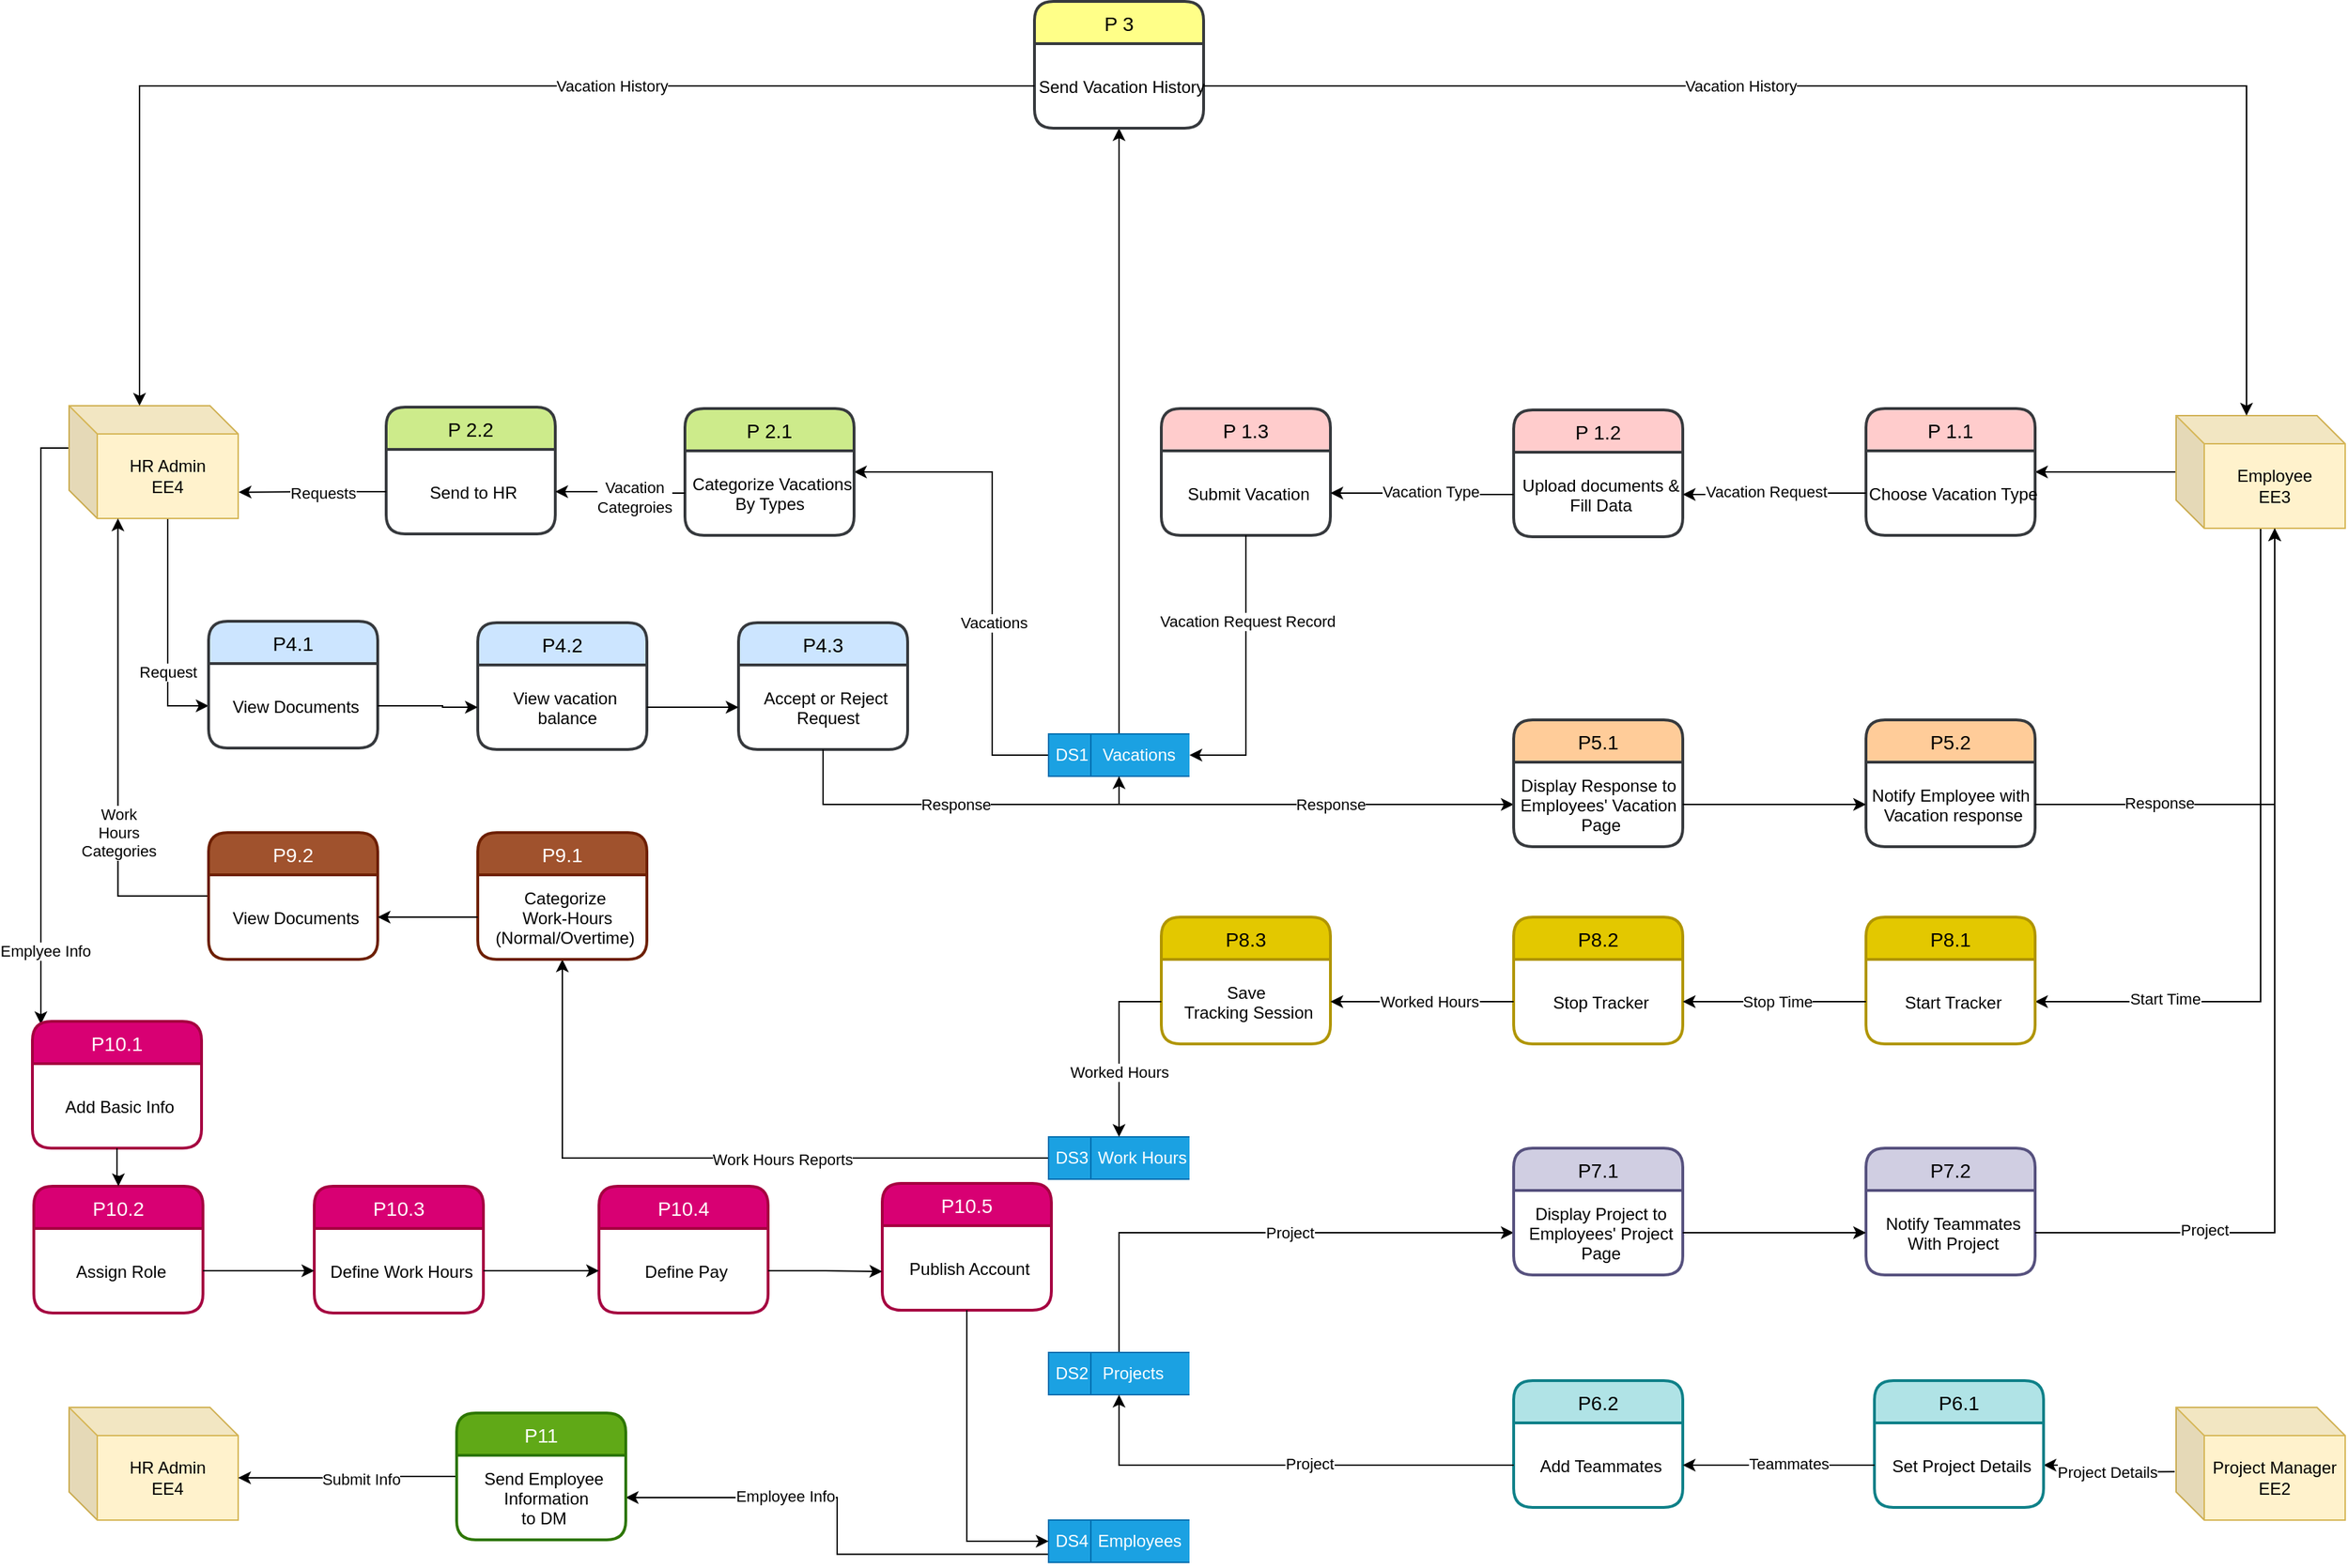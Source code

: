 <mxfile version="15.9.1" type="github">
  <diagram id="kh1FzGxxa8HBIFuY6lTL" name="Page-1">
    <mxGraphModel dx="3020" dy="2235" grid="1" gridSize="10" guides="1" tooltips="1" connect="1" arrows="1" fold="1" page="1" pageScale="1" pageWidth="850" pageHeight="1100" math="0" shadow="0">
      <root>
        <mxCell id="0" />
        <mxCell id="1" parent="0" />
        <mxCell id="W3kfkjVsVUUDzjyGJnqS-10" style="edgeStyle=orthogonalEdgeStyle;rounded=0;orthogonalLoop=1;jettySize=auto;html=1;entryX=1;entryY=0.25;entryDx=0;entryDy=0;" edge="1" parent="1" source="W3kfkjVsVUUDzjyGJnqS-1" target="W3kfkjVsVUUDzjyGJnqS-3">
          <mxGeometry relative="1" as="geometry" />
        </mxCell>
        <mxCell id="W3kfkjVsVUUDzjyGJnqS-95" style="edgeStyle=orthogonalEdgeStyle;rounded=0;orthogonalLoop=1;jettySize=auto;html=1;entryX=1;entryY=0.5;entryDx=0;entryDy=0;" edge="1" parent="1" source="W3kfkjVsVUUDzjyGJnqS-1" target="W3kfkjVsVUUDzjyGJnqS-89">
          <mxGeometry relative="1" as="geometry">
            <Array as="points">
              <mxPoint x="780" y="430" />
            </Array>
          </mxGeometry>
        </mxCell>
        <mxCell id="W3kfkjVsVUUDzjyGJnqS-96" value="Start Time" style="edgeLabel;html=1;align=center;verticalAlign=middle;resizable=0;points=[];" vertex="1" connectable="0" parent="W3kfkjVsVUUDzjyGJnqS-95">
          <mxGeometry x="0.632" y="-2" relative="1" as="geometry">
            <mxPoint as="offset" />
          </mxGeometry>
        </mxCell>
        <mxCell id="W3kfkjVsVUUDzjyGJnqS-1" value="Employee&lt;br&gt;EE3" style="shape=cube;whiteSpace=wrap;html=1;boundedLbl=1;backgroundOutline=1;darkOpacity=0.05;darkOpacity2=0.1;fillColor=#fff2cc;strokeColor=#d6b656;" vertex="1" parent="1">
          <mxGeometry x="720" y="14" width="120" height="80" as="geometry" />
        </mxCell>
        <mxCell id="W3kfkjVsVUUDzjyGJnqS-2" value="P 1.1" style="swimlane;childLayout=stackLayout;horizontal=1;startSize=30;horizontalStack=0;rounded=1;fontSize=14;fontStyle=0;strokeWidth=2;resizeParent=0;resizeLast=1;shadow=0;dashed=0;align=center;verticalAlign=middle;fillColor=#ffcccc;strokeColor=#36393d;" vertex="1" parent="1">
          <mxGeometry x="500" y="9" width="120" height="90" as="geometry" />
        </mxCell>
        <mxCell id="W3kfkjVsVUUDzjyGJnqS-3" value="Choose Vacation Type" style="align=center;strokeColor=none;fillColor=none;spacingLeft=4;fontSize=12;verticalAlign=middle;resizable=0;rotatable=0;part=1;" vertex="1" parent="W3kfkjVsVUUDzjyGJnqS-2">
          <mxGeometry y="30" width="120" height="60" as="geometry" />
        </mxCell>
        <mxCell id="W3kfkjVsVUUDzjyGJnqS-6" value="P 1.2" style="swimlane;childLayout=stackLayout;horizontal=1;startSize=30;horizontalStack=0;rounded=1;fontSize=14;fontStyle=0;strokeWidth=2;resizeParent=0;resizeLast=1;shadow=0;dashed=0;align=center;verticalAlign=middle;fillColor=#ffcccc;strokeColor=#36393d;" vertex="1" parent="1">
          <mxGeometry x="250" y="10" width="120" height="90" as="geometry" />
        </mxCell>
        <mxCell id="W3kfkjVsVUUDzjyGJnqS-7" value="Upload documents &amp;&#xa;Fill Data" style="align=center;strokeColor=none;fillColor=none;spacingLeft=4;fontSize=12;verticalAlign=middle;resizable=0;rotatable=0;part=1;" vertex="1" parent="W3kfkjVsVUUDzjyGJnqS-6">
          <mxGeometry y="30" width="120" height="60" as="geometry" />
        </mxCell>
        <mxCell id="W3kfkjVsVUUDzjyGJnqS-8" value="P 1.3" style="swimlane;childLayout=stackLayout;horizontal=1;startSize=30;horizontalStack=0;rounded=1;fontSize=14;fontStyle=0;strokeWidth=2;resizeParent=0;resizeLast=1;shadow=0;dashed=0;align=center;verticalAlign=middle;fillColor=#ffcccc;strokeColor=#36393d;" vertex="1" parent="1">
          <mxGeometry y="9" width="120" height="90" as="geometry" />
        </mxCell>
        <mxCell id="W3kfkjVsVUUDzjyGJnqS-9" value="Submit Vacation" style="align=center;strokeColor=none;fillColor=none;spacingLeft=4;fontSize=12;verticalAlign=middle;resizable=0;rotatable=0;part=1;" vertex="1" parent="W3kfkjVsVUUDzjyGJnqS-8">
          <mxGeometry y="30" width="120" height="60" as="geometry" />
        </mxCell>
        <mxCell id="W3kfkjVsVUUDzjyGJnqS-11" style="edgeStyle=orthogonalEdgeStyle;rounded=0;orthogonalLoop=1;jettySize=auto;html=1;entryX=1;entryY=0.5;entryDx=0;entryDy=0;" edge="1" parent="1" source="W3kfkjVsVUUDzjyGJnqS-3" target="W3kfkjVsVUUDzjyGJnqS-7">
          <mxGeometry relative="1" as="geometry" />
        </mxCell>
        <mxCell id="W3kfkjVsVUUDzjyGJnqS-13" value="Vacation Request" style="edgeLabel;html=1;align=center;verticalAlign=middle;resizable=0;points=[];" vertex="1" connectable="0" parent="W3kfkjVsVUUDzjyGJnqS-11">
          <mxGeometry x="0.108" y="-2" relative="1" as="geometry">
            <mxPoint as="offset" />
          </mxGeometry>
        </mxCell>
        <mxCell id="W3kfkjVsVUUDzjyGJnqS-12" style="edgeStyle=orthogonalEdgeStyle;rounded=0;orthogonalLoop=1;jettySize=auto;html=1;entryX=1;entryY=0.5;entryDx=0;entryDy=0;" edge="1" parent="1" source="W3kfkjVsVUUDzjyGJnqS-7" target="W3kfkjVsVUUDzjyGJnqS-9">
          <mxGeometry relative="1" as="geometry" />
        </mxCell>
        <mxCell id="W3kfkjVsVUUDzjyGJnqS-15" value="Vacation Type" style="edgeLabel;html=1;align=center;verticalAlign=middle;resizable=0;points=[];" vertex="1" connectable="0" parent="W3kfkjVsVUUDzjyGJnqS-12">
          <mxGeometry x="-0.096" y="-2" relative="1" as="geometry">
            <mxPoint as="offset" />
          </mxGeometry>
        </mxCell>
        <mxCell id="W3kfkjVsVUUDzjyGJnqS-24" style="edgeStyle=orthogonalEdgeStyle;rounded=0;orthogonalLoop=1;jettySize=auto;html=1;exitX=0;exitY=0.5;exitDx=0;exitDy=0;entryX=1;entryY=0.25;entryDx=0;entryDy=0;" edge="1" parent="1" source="W3kfkjVsVUUDzjyGJnqS-16" target="W3kfkjVsVUUDzjyGJnqS-20">
          <mxGeometry relative="1" as="geometry">
            <Array as="points">
              <mxPoint x="-120" y="255" />
              <mxPoint x="-120" y="54" />
            </Array>
          </mxGeometry>
        </mxCell>
        <mxCell id="W3kfkjVsVUUDzjyGJnqS-27" value="Vacations" style="edgeLabel;html=1;align=center;verticalAlign=middle;resizable=0;points=[];" vertex="1" connectable="0" parent="W3kfkjVsVUUDzjyGJnqS-24">
          <mxGeometry x="-0.083" y="-1" relative="1" as="geometry">
            <mxPoint y="21" as="offset" />
          </mxGeometry>
        </mxCell>
        <mxCell id="W3kfkjVsVUUDzjyGJnqS-41" style="edgeStyle=orthogonalEdgeStyle;rounded=0;orthogonalLoop=1;jettySize=auto;html=1;entryX=0.5;entryY=1;entryDx=0;entryDy=0;" edge="1" parent="1" source="W3kfkjVsVUUDzjyGJnqS-16" target="W3kfkjVsVUUDzjyGJnqS-43">
          <mxGeometry relative="1" as="geometry">
            <mxPoint x="-30" y="-192.5" as="targetPoint" />
          </mxGeometry>
        </mxCell>
        <mxCell id="W3kfkjVsVUUDzjyGJnqS-59" style="edgeStyle=orthogonalEdgeStyle;rounded=0;orthogonalLoop=1;jettySize=auto;html=1;exitX=0.5;exitY=1;exitDx=0;exitDy=0;entryX=0;entryY=0.5;entryDx=0;entryDy=0;" edge="1" parent="1" source="W3kfkjVsVUUDzjyGJnqS-16" target="W3kfkjVsVUUDzjyGJnqS-56">
          <mxGeometry relative="1" as="geometry" />
        </mxCell>
        <mxCell id="W3kfkjVsVUUDzjyGJnqS-63" value="Response" style="edgeLabel;html=1;align=center;verticalAlign=middle;resizable=0;points=[];" vertex="1" connectable="0" parent="W3kfkjVsVUUDzjyGJnqS-59">
          <mxGeometry x="0.24" y="-5" relative="1" as="geometry">
            <mxPoint x="-16" y="-5" as="offset" />
          </mxGeometry>
        </mxCell>
        <mxCell id="W3kfkjVsVUUDzjyGJnqS-16" value="DS1&amp;nbsp; &amp;nbsp;Vacations" style="html=1;dashed=0;whitespace=wrap;shape=mxgraph.dfd.dataStoreID;align=left;spacingLeft=3;points=[[0,0],[0.5,0],[1,0],[0,0.5],[1,0.5],[0,1],[0.5,1],[1,1]];fillColor=#1ba1e2;fontColor=#ffffff;strokeColor=#006EAF;" vertex="1" parent="1">
          <mxGeometry x="-80" y="240" width="100" height="30" as="geometry" />
        </mxCell>
        <mxCell id="W3kfkjVsVUUDzjyGJnqS-17" style="edgeStyle=orthogonalEdgeStyle;rounded=0;orthogonalLoop=1;jettySize=auto;html=1;entryX=1;entryY=0.5;entryDx=0;entryDy=0;" edge="1" parent="1" source="W3kfkjVsVUUDzjyGJnqS-9" target="W3kfkjVsVUUDzjyGJnqS-16">
          <mxGeometry relative="1" as="geometry">
            <mxPoint x="-180" y="69" as="targetPoint" />
            <Array as="points" />
          </mxGeometry>
        </mxCell>
        <mxCell id="W3kfkjVsVUUDzjyGJnqS-18" value="Vacation Request Record" style="edgeLabel;html=1;align=center;verticalAlign=middle;resizable=0;points=[];" vertex="1" connectable="0" parent="W3kfkjVsVUUDzjyGJnqS-17">
          <mxGeometry x="-0.12" y="1" relative="1" as="geometry">
            <mxPoint y="-25" as="offset" />
          </mxGeometry>
        </mxCell>
        <mxCell id="W3kfkjVsVUUDzjyGJnqS-19" value="P 2.1" style="swimlane;childLayout=stackLayout;horizontal=1;startSize=30;horizontalStack=0;rounded=1;fontSize=14;fontStyle=0;strokeWidth=2;resizeParent=0;resizeLast=1;shadow=0;dashed=0;align=center;verticalAlign=middle;fillColor=#cdeb8b;strokeColor=#36393d;" vertex="1" parent="1">
          <mxGeometry x="-338" y="9" width="120" height="90" as="geometry" />
        </mxCell>
        <mxCell id="W3kfkjVsVUUDzjyGJnqS-20" value="Categorize Vacations &#xa;By Types " style="align=center;strokeColor=none;fillColor=none;spacingLeft=4;fontSize=12;verticalAlign=middle;resizable=0;rotatable=0;part=1;" vertex="1" parent="W3kfkjVsVUUDzjyGJnqS-19">
          <mxGeometry y="30" width="120" height="60" as="geometry" />
        </mxCell>
        <mxCell id="W3kfkjVsVUUDzjyGJnqS-21" value="P 2.2" style="swimlane;childLayout=stackLayout;horizontal=1;startSize=30;horizontalStack=0;rounded=1;fontSize=14;fontStyle=0;strokeWidth=2;resizeParent=0;resizeLast=1;shadow=0;dashed=0;align=center;verticalAlign=middle;fillColor=#cdeb8b;strokeColor=#36393d;" vertex="1" parent="1">
          <mxGeometry x="-550" y="8" width="120" height="90" as="geometry" />
        </mxCell>
        <mxCell id="W3kfkjVsVUUDzjyGJnqS-22" value="Send to HR" style="align=center;strokeColor=none;fillColor=none;spacingLeft=4;fontSize=12;verticalAlign=middle;resizable=0;rotatable=0;part=1;" vertex="1" parent="W3kfkjVsVUUDzjyGJnqS-21">
          <mxGeometry y="30" width="120" height="60" as="geometry" />
        </mxCell>
        <mxCell id="W3kfkjVsVUUDzjyGJnqS-35" style="edgeStyle=orthogonalEdgeStyle;rounded=0;orthogonalLoop=1;jettySize=auto;html=1;entryX=0;entryY=0.5;entryDx=0;entryDy=0;exitX=0;exitY=0;exitDx=70;exitDy=80;exitPerimeter=0;" edge="1" parent="1" source="W3kfkjVsVUUDzjyGJnqS-23" target="W3kfkjVsVUUDzjyGJnqS-32">
          <mxGeometry relative="1" as="geometry" />
        </mxCell>
        <mxCell id="W3kfkjVsVUUDzjyGJnqS-39" value="Request" style="edgeLabel;html=1;align=center;verticalAlign=middle;resizable=0;points=[];" vertex="1" connectable="0" parent="W3kfkjVsVUUDzjyGJnqS-35">
          <mxGeometry x="0.342" relative="1" as="geometry">
            <mxPoint as="offset" />
          </mxGeometry>
        </mxCell>
        <mxCell id="W3kfkjVsVUUDzjyGJnqS-128" style="edgeStyle=orthogonalEdgeStyle;rounded=0;orthogonalLoop=1;jettySize=auto;html=1;exitX=0;exitY=0;exitDx=0;exitDy=30;exitPerimeter=0;entryX=0.05;entryY=0.022;entryDx=0;entryDy=0;entryPerimeter=0;" edge="1" parent="1" source="W3kfkjVsVUUDzjyGJnqS-23" target="W3kfkjVsVUUDzjyGJnqS-116">
          <mxGeometry relative="1" as="geometry">
            <Array as="points">
              <mxPoint x="-795" y="37" />
            </Array>
          </mxGeometry>
        </mxCell>
        <mxCell id="W3kfkjVsVUUDzjyGJnqS-135" value="Emplyee Info" style="edgeLabel;html=1;align=center;verticalAlign=middle;resizable=0;points=[];" vertex="1" connectable="0" parent="W3kfkjVsVUUDzjyGJnqS-128">
          <mxGeometry x="0.757" y="3" relative="1" as="geometry">
            <mxPoint as="offset" />
          </mxGeometry>
        </mxCell>
        <mxCell id="W3kfkjVsVUUDzjyGJnqS-23" value="HR Admin&lt;br&gt;EE4" style="shape=cube;whiteSpace=wrap;html=1;boundedLbl=1;backgroundOutline=1;darkOpacity=0.05;darkOpacity2=0.1;fillColor=#fff2cc;strokeColor=#d6b656;" vertex="1" parent="1">
          <mxGeometry x="-775" y="7" width="120" height="80" as="geometry" />
        </mxCell>
        <mxCell id="W3kfkjVsVUUDzjyGJnqS-26" style="edgeStyle=orthogonalEdgeStyle;rounded=0;orthogonalLoop=1;jettySize=auto;html=1;exitX=0;exitY=0.5;exitDx=0;exitDy=0;entryX=1.003;entryY=0.767;entryDx=0;entryDy=0;entryPerimeter=0;" edge="1" parent="1" source="W3kfkjVsVUUDzjyGJnqS-22" target="W3kfkjVsVUUDzjyGJnqS-23">
          <mxGeometry relative="1" as="geometry" />
        </mxCell>
        <mxCell id="W3kfkjVsVUUDzjyGJnqS-30" value="Requests" style="edgeLabel;html=1;align=center;verticalAlign=middle;resizable=0;points=[];" vertex="1" connectable="0" parent="W3kfkjVsVUUDzjyGJnqS-26">
          <mxGeometry x="-0.143" y="1" relative="1" as="geometry">
            <mxPoint as="offset" />
          </mxGeometry>
        </mxCell>
        <mxCell id="W3kfkjVsVUUDzjyGJnqS-28" style="edgeStyle=orthogonalEdgeStyle;rounded=0;orthogonalLoop=1;jettySize=auto;html=1;entryX=1;entryY=0.5;entryDx=0;entryDy=0;" edge="1" parent="1" source="W3kfkjVsVUUDzjyGJnqS-20" target="W3kfkjVsVUUDzjyGJnqS-22">
          <mxGeometry relative="1" as="geometry" />
        </mxCell>
        <mxCell id="W3kfkjVsVUUDzjyGJnqS-29" value="Vacation &lt;br&gt;Categroies" style="edgeLabel;html=1;align=center;verticalAlign=middle;resizable=0;points=[];" vertex="1" connectable="0" parent="W3kfkjVsVUUDzjyGJnqS-28">
          <mxGeometry x="-0.221" y="3" relative="1" as="geometry">
            <mxPoint as="offset" />
          </mxGeometry>
        </mxCell>
        <mxCell id="W3kfkjVsVUUDzjyGJnqS-31" value="P4.1" style="swimlane;childLayout=stackLayout;horizontal=1;startSize=30;horizontalStack=0;rounded=1;fontSize=14;fontStyle=0;strokeWidth=2;resizeParent=0;resizeLast=1;shadow=0;dashed=0;align=center;verticalAlign=middle;fillColor=#cce5ff;strokeColor=#36393d;" vertex="1" parent="1">
          <mxGeometry x="-676" y="160" width="120" height="90" as="geometry" />
        </mxCell>
        <mxCell id="W3kfkjVsVUUDzjyGJnqS-32" value="View Documents" style="align=center;strokeColor=none;fillColor=none;spacingLeft=4;fontSize=12;verticalAlign=middle;resizable=0;rotatable=0;part=1;" vertex="1" parent="W3kfkjVsVUUDzjyGJnqS-31">
          <mxGeometry y="30" width="120" height="60" as="geometry" />
        </mxCell>
        <mxCell id="W3kfkjVsVUUDzjyGJnqS-33" value="P4.2" style="swimlane;childLayout=stackLayout;horizontal=1;startSize=30;horizontalStack=0;rounded=1;fontSize=14;fontStyle=0;strokeWidth=2;resizeParent=0;resizeLast=1;shadow=0;dashed=0;align=center;verticalAlign=middle;fillColor=#cce5ff;strokeColor=#36393d;" vertex="1" parent="1">
          <mxGeometry x="-485" y="161" width="120" height="90" as="geometry" />
        </mxCell>
        <mxCell id="W3kfkjVsVUUDzjyGJnqS-34" value="View vacation&#xa; balance" style="align=center;strokeColor=none;fillColor=none;spacingLeft=4;fontSize=12;verticalAlign=middle;resizable=0;rotatable=0;part=1;" vertex="1" parent="W3kfkjVsVUUDzjyGJnqS-33">
          <mxGeometry y="30" width="120" height="60" as="geometry" />
        </mxCell>
        <mxCell id="W3kfkjVsVUUDzjyGJnqS-36" style="edgeStyle=orthogonalEdgeStyle;rounded=0;orthogonalLoop=1;jettySize=auto;html=1;entryX=0;entryY=0.5;entryDx=0;entryDy=0;" edge="1" parent="1" source="W3kfkjVsVUUDzjyGJnqS-32" target="W3kfkjVsVUUDzjyGJnqS-34">
          <mxGeometry relative="1" as="geometry">
            <Array as="points">
              <mxPoint x="-510" y="220" />
            </Array>
          </mxGeometry>
        </mxCell>
        <mxCell id="W3kfkjVsVUUDzjyGJnqS-42" value="P 3" style="swimlane;childLayout=stackLayout;horizontal=1;startSize=30;horizontalStack=0;rounded=1;fontSize=14;fontStyle=0;strokeWidth=2;resizeParent=0;resizeLast=1;shadow=0;dashed=0;align=center;verticalAlign=middle;fillColor=#ffff88;strokeColor=#36393d;" vertex="1" parent="1">
          <mxGeometry x="-90" y="-280" width="120" height="90" as="geometry" />
        </mxCell>
        <mxCell id="W3kfkjVsVUUDzjyGJnqS-43" value="Send Vacation History" style="align=center;strokeColor=none;fillColor=none;spacingLeft=4;fontSize=12;verticalAlign=middle;resizable=0;rotatable=0;part=1;" vertex="1" parent="W3kfkjVsVUUDzjyGJnqS-42">
          <mxGeometry y="30" width="120" height="60" as="geometry" />
        </mxCell>
        <mxCell id="W3kfkjVsVUUDzjyGJnqS-44" style="edgeStyle=orthogonalEdgeStyle;rounded=0;orthogonalLoop=1;jettySize=auto;html=1;entryX=0;entryY=0;entryDx=50;entryDy=0;entryPerimeter=0;" edge="1" parent="1" source="W3kfkjVsVUUDzjyGJnqS-43" target="W3kfkjVsVUUDzjyGJnqS-1">
          <mxGeometry relative="1" as="geometry">
            <mxPoint x="430" y="-190" as="targetPoint" />
          </mxGeometry>
        </mxCell>
        <mxCell id="W3kfkjVsVUUDzjyGJnqS-46" value="Vacation History" style="edgeLabel;html=1;align=center;verticalAlign=middle;resizable=0;points=[];" vertex="1" connectable="0" parent="W3kfkjVsVUUDzjyGJnqS-44">
          <mxGeometry x="-0.81" y="-1" relative="1" as="geometry">
            <mxPoint x="288" y="-1" as="offset" />
          </mxGeometry>
        </mxCell>
        <mxCell id="W3kfkjVsVUUDzjyGJnqS-45" style="edgeStyle=orthogonalEdgeStyle;rounded=0;orthogonalLoop=1;jettySize=auto;html=1;entryX=0;entryY=0;entryDx=50;entryDy=0;entryPerimeter=0;" edge="1" parent="1" source="W3kfkjVsVUUDzjyGJnqS-43" target="W3kfkjVsVUUDzjyGJnqS-23">
          <mxGeometry relative="1" as="geometry">
            <mxPoint x="-700" y="-200" as="targetPoint" />
          </mxGeometry>
        </mxCell>
        <mxCell id="W3kfkjVsVUUDzjyGJnqS-47" value="Vacation History" style="edgeLabel;html=1;align=center;verticalAlign=middle;resizable=0;points=[];" vertex="1" connectable="0" parent="1">
          <mxGeometry x="-390" y="-220" as="geometry" />
        </mxCell>
        <mxCell id="W3kfkjVsVUUDzjyGJnqS-48" value="P4.3" style="swimlane;childLayout=stackLayout;horizontal=1;startSize=30;horizontalStack=0;rounded=1;fontSize=14;fontStyle=0;strokeWidth=2;resizeParent=0;resizeLast=1;shadow=0;dashed=0;align=center;verticalAlign=middle;fillColor=#cce5ff;strokeColor=#36393d;" vertex="1" parent="1">
          <mxGeometry x="-300" y="161" width="120" height="90" as="geometry" />
        </mxCell>
        <mxCell id="W3kfkjVsVUUDzjyGJnqS-49" value="Accept or Reject&#xa; Request" style="align=center;strokeColor=none;fillColor=none;spacingLeft=4;fontSize=12;verticalAlign=middle;resizable=0;rotatable=0;part=1;" vertex="1" parent="W3kfkjVsVUUDzjyGJnqS-48">
          <mxGeometry y="30" width="120" height="60" as="geometry" />
        </mxCell>
        <mxCell id="W3kfkjVsVUUDzjyGJnqS-50" style="edgeStyle=orthogonalEdgeStyle;rounded=0;orthogonalLoop=1;jettySize=auto;html=1;entryX=0;entryY=0.5;entryDx=0;entryDy=0;" edge="1" parent="1" source="W3kfkjVsVUUDzjyGJnqS-34" target="W3kfkjVsVUUDzjyGJnqS-49">
          <mxGeometry relative="1" as="geometry" />
        </mxCell>
        <mxCell id="W3kfkjVsVUUDzjyGJnqS-53" style="edgeStyle=orthogonalEdgeStyle;rounded=0;orthogonalLoop=1;jettySize=auto;html=1;entryX=0.5;entryY=1;entryDx=0;entryDy=0;" edge="1" parent="1" source="W3kfkjVsVUUDzjyGJnqS-49" target="W3kfkjVsVUUDzjyGJnqS-16">
          <mxGeometry relative="1" as="geometry">
            <Array as="points">
              <mxPoint x="-240" y="290" />
              <mxPoint x="-30" y="290" />
            </Array>
          </mxGeometry>
        </mxCell>
        <mxCell id="W3kfkjVsVUUDzjyGJnqS-54" value="Response" style="edgeLabel;html=1;align=center;verticalAlign=middle;resizable=0;points=[];" vertex="1" connectable="0" parent="W3kfkjVsVUUDzjyGJnqS-53">
          <mxGeometry x="-0.01" relative="1" as="geometry">
            <mxPoint as="offset" />
          </mxGeometry>
        </mxCell>
        <mxCell id="W3kfkjVsVUUDzjyGJnqS-55" value="P5.1" style="swimlane;childLayout=stackLayout;horizontal=1;startSize=30;horizontalStack=0;rounded=1;fontSize=14;fontStyle=0;strokeWidth=2;resizeParent=0;resizeLast=1;shadow=0;dashed=0;align=center;verticalAlign=middle;fillColor=#ffcc99;strokeColor=#36393d;" vertex="1" parent="1">
          <mxGeometry x="250" y="230" width="120" height="90" as="geometry" />
        </mxCell>
        <mxCell id="W3kfkjVsVUUDzjyGJnqS-56" value="Display Response to &#xa;Employees&#39; Vacation &#xa;Page" style="align=center;strokeColor=none;fillColor=none;spacingLeft=4;fontSize=12;verticalAlign=middle;resizable=0;rotatable=0;part=1;" vertex="1" parent="W3kfkjVsVUUDzjyGJnqS-55">
          <mxGeometry y="30" width="120" height="60" as="geometry" />
        </mxCell>
        <mxCell id="W3kfkjVsVUUDzjyGJnqS-57" value="P5.2" style="swimlane;childLayout=stackLayout;horizontal=1;startSize=30;horizontalStack=0;rounded=1;fontSize=14;fontStyle=0;strokeWidth=2;resizeParent=0;resizeLast=1;shadow=0;dashed=0;align=center;verticalAlign=middle;fillColor=#ffcc99;strokeColor=#36393d;" vertex="1" parent="1">
          <mxGeometry x="500" y="230" width="120" height="90" as="geometry" />
        </mxCell>
        <mxCell id="W3kfkjVsVUUDzjyGJnqS-58" value="Notify Employee with &#xa;Vacation response" style="align=center;strokeColor=none;fillColor=none;spacingLeft=4;fontSize=12;verticalAlign=middle;resizable=0;rotatable=0;part=1;" vertex="1" parent="W3kfkjVsVUUDzjyGJnqS-57">
          <mxGeometry y="30" width="120" height="60" as="geometry" />
        </mxCell>
        <mxCell id="W3kfkjVsVUUDzjyGJnqS-61" style="edgeStyle=orthogonalEdgeStyle;rounded=0;orthogonalLoop=1;jettySize=auto;html=1;entryX=0;entryY=0.5;entryDx=0;entryDy=0;" edge="1" parent="1" source="W3kfkjVsVUUDzjyGJnqS-56" target="W3kfkjVsVUUDzjyGJnqS-58">
          <mxGeometry relative="1" as="geometry" />
        </mxCell>
        <mxCell id="W3kfkjVsVUUDzjyGJnqS-62" style="edgeStyle=orthogonalEdgeStyle;rounded=0;orthogonalLoop=1;jettySize=auto;html=1;entryX=0;entryY=0;entryDx=70;entryDy=80;entryPerimeter=0;" edge="1" parent="1" source="W3kfkjVsVUUDzjyGJnqS-58" target="W3kfkjVsVUUDzjyGJnqS-1">
          <mxGeometry relative="1" as="geometry" />
        </mxCell>
        <mxCell id="W3kfkjVsVUUDzjyGJnqS-64" value="Response" style="edgeLabel;html=1;align=center;verticalAlign=middle;resizable=0;points=[];" vertex="1" connectable="0" parent="W3kfkjVsVUUDzjyGJnqS-62">
          <mxGeometry x="-0.391" y="1" relative="1" as="geometry">
            <mxPoint x="-24" as="offset" />
          </mxGeometry>
        </mxCell>
        <mxCell id="W3kfkjVsVUUDzjyGJnqS-68" style="edgeStyle=orthogonalEdgeStyle;rounded=0;orthogonalLoop=1;jettySize=auto;html=1;exitX=-0.008;exitY=0.571;exitDx=0;exitDy=0;exitPerimeter=0;entryX=1;entryY=0.5;entryDx=0;entryDy=0;" edge="1" parent="1" source="W3kfkjVsVUUDzjyGJnqS-65" target="W3kfkjVsVUUDzjyGJnqS-67">
          <mxGeometry relative="1" as="geometry" />
        </mxCell>
        <mxCell id="W3kfkjVsVUUDzjyGJnqS-76" value="Project Details" style="edgeLabel;html=1;align=center;verticalAlign=middle;resizable=0;points=[];" vertex="1" connectable="0" parent="W3kfkjVsVUUDzjyGJnqS-68">
          <mxGeometry x="-0.195" y="3" relative="1" as="geometry">
            <mxPoint x="-9" y="-3" as="offset" />
          </mxGeometry>
        </mxCell>
        <mxCell id="W3kfkjVsVUUDzjyGJnqS-65" value="Project Manager&lt;br&gt;EE2" style="shape=cube;whiteSpace=wrap;html=1;boundedLbl=1;backgroundOutline=1;darkOpacity=0.05;darkOpacity2=0.1;fillColor=#fff2cc;strokeColor=#d6b656;" vertex="1" parent="1">
          <mxGeometry x="720" y="718" width="120" height="80" as="geometry" />
        </mxCell>
        <mxCell id="W3kfkjVsVUUDzjyGJnqS-66" value="P6.1" style="swimlane;childLayout=stackLayout;horizontal=1;startSize=30;horizontalStack=0;rounded=1;fontSize=14;fontStyle=0;strokeWidth=2;resizeParent=0;resizeLast=1;shadow=0;dashed=0;align=center;verticalAlign=middle;fillColor=#b0e3e6;strokeColor=#0e8088;" vertex="1" parent="1">
          <mxGeometry x="506" y="699" width="120" height="90" as="geometry" />
        </mxCell>
        <mxCell id="W3kfkjVsVUUDzjyGJnqS-67" value="Set Project Details" style="align=center;strokeColor=none;fillColor=none;spacingLeft=4;fontSize=12;verticalAlign=middle;resizable=0;rotatable=0;part=1;" vertex="1" parent="W3kfkjVsVUUDzjyGJnqS-66">
          <mxGeometry y="30" width="120" height="60" as="geometry" />
        </mxCell>
        <mxCell id="W3kfkjVsVUUDzjyGJnqS-70" value="P6.2" style="swimlane;childLayout=stackLayout;horizontal=1;startSize=30;horizontalStack=0;rounded=1;fontSize=14;fontStyle=0;strokeWidth=2;resizeParent=0;resizeLast=1;shadow=0;dashed=0;align=center;verticalAlign=middle;fillColor=#b0e3e6;strokeColor=#0e8088;" vertex="1" parent="1">
          <mxGeometry x="250" y="699" width="120" height="90" as="geometry" />
        </mxCell>
        <mxCell id="W3kfkjVsVUUDzjyGJnqS-71" value="Add Teammates" style="align=center;strokeColor=none;fillColor=none;spacingLeft=4;fontSize=12;verticalAlign=middle;resizable=0;rotatable=0;part=1;" vertex="1" parent="W3kfkjVsVUUDzjyGJnqS-70">
          <mxGeometry y="30" width="120" height="60" as="geometry" />
        </mxCell>
        <mxCell id="W3kfkjVsVUUDzjyGJnqS-72" style="edgeStyle=orthogonalEdgeStyle;rounded=0;orthogonalLoop=1;jettySize=auto;html=1;entryX=1;entryY=0.5;entryDx=0;entryDy=0;" edge="1" parent="1" source="W3kfkjVsVUUDzjyGJnqS-67" target="W3kfkjVsVUUDzjyGJnqS-71">
          <mxGeometry relative="1" as="geometry" />
        </mxCell>
        <mxCell id="W3kfkjVsVUUDzjyGJnqS-83" style="edgeStyle=orthogonalEdgeStyle;rounded=0;orthogonalLoop=1;jettySize=auto;html=1;entryX=0;entryY=0.5;entryDx=0;entryDy=0;" edge="1" parent="1" source="W3kfkjVsVUUDzjyGJnqS-73" target="W3kfkjVsVUUDzjyGJnqS-80">
          <mxGeometry relative="1" as="geometry">
            <Array as="points">
              <mxPoint x="-30" y="594" />
            </Array>
          </mxGeometry>
        </mxCell>
        <mxCell id="W3kfkjVsVUUDzjyGJnqS-86" value="Project" style="edgeLabel;html=1;align=center;verticalAlign=middle;resizable=0;points=[];" vertex="1" connectable="0" parent="W3kfkjVsVUUDzjyGJnqS-83">
          <mxGeometry x="0.125" relative="1" as="geometry">
            <mxPoint as="offset" />
          </mxGeometry>
        </mxCell>
        <mxCell id="W3kfkjVsVUUDzjyGJnqS-73" value="DS2&amp;nbsp; &amp;nbsp;Projects" style="html=1;dashed=0;whitespace=wrap;shape=mxgraph.dfd.dataStoreID;align=left;spacingLeft=3;points=[[0,0],[0.5,0],[1,0],[0,0.5],[1,0.5],[0,1],[0.5,1],[1,1]];fillColor=#1ba1e2;fontColor=#ffffff;strokeColor=#006EAF;" vertex="1" parent="1">
          <mxGeometry x="-80" y="679" width="100" height="30" as="geometry" />
        </mxCell>
        <mxCell id="W3kfkjVsVUUDzjyGJnqS-75" style="edgeStyle=orthogonalEdgeStyle;rounded=0;orthogonalLoop=1;jettySize=auto;html=1;entryX=0.5;entryY=1;entryDx=0;entryDy=0;" edge="1" parent="1" source="W3kfkjVsVUUDzjyGJnqS-71" target="W3kfkjVsVUUDzjyGJnqS-73">
          <mxGeometry relative="1" as="geometry" />
        </mxCell>
        <mxCell id="W3kfkjVsVUUDzjyGJnqS-78" value="Project" style="edgeLabel;html=1;align=center;verticalAlign=middle;resizable=0;points=[];" vertex="1" connectable="0" parent="W3kfkjVsVUUDzjyGJnqS-75">
          <mxGeometry x="-0.118" y="-1" relative="1" as="geometry">
            <mxPoint as="offset" />
          </mxGeometry>
        </mxCell>
        <mxCell id="W3kfkjVsVUUDzjyGJnqS-77" value="Teammates" style="edgeLabel;html=1;align=center;verticalAlign=middle;resizable=0;points=[];" vertex="1" connectable="0" parent="1">
          <mxGeometry x="450.003" y="758.723" as="geometry">
            <mxPoint x="-5" y="-1" as="offset" />
          </mxGeometry>
        </mxCell>
        <mxCell id="W3kfkjVsVUUDzjyGJnqS-79" value="P7.1" style="swimlane;childLayout=stackLayout;horizontal=1;startSize=30;horizontalStack=0;rounded=1;fontSize=14;fontStyle=0;strokeWidth=2;resizeParent=0;resizeLast=1;shadow=0;dashed=0;align=center;verticalAlign=middle;fillColor=#d0cee2;strokeColor=#56517e;" vertex="1" parent="1">
          <mxGeometry x="250" y="534" width="120" height="90" as="geometry" />
        </mxCell>
        <mxCell id="W3kfkjVsVUUDzjyGJnqS-80" value="Display Project to&#xa;Employees&#39; Project&#xa;Page" style="align=center;strokeColor=none;fillColor=none;spacingLeft=4;fontSize=12;verticalAlign=middle;resizable=0;rotatable=0;part=1;" vertex="1" parent="W3kfkjVsVUUDzjyGJnqS-79">
          <mxGeometry y="30" width="120" height="60" as="geometry" />
        </mxCell>
        <mxCell id="W3kfkjVsVUUDzjyGJnqS-81" value="P7.2" style="swimlane;childLayout=stackLayout;horizontal=1;startSize=30;horizontalStack=0;rounded=1;fontSize=14;fontStyle=0;strokeWidth=2;resizeParent=0;resizeLast=1;shadow=0;dashed=0;align=center;verticalAlign=middle;fillColor=#d0cee2;strokeColor=#56517e;" vertex="1" parent="1">
          <mxGeometry x="500" y="534" width="120" height="90" as="geometry" />
        </mxCell>
        <mxCell id="W3kfkjVsVUUDzjyGJnqS-82" value="Notify Teammates&#xa;With Project" style="align=center;strokeColor=none;fillColor=none;spacingLeft=4;fontSize=12;verticalAlign=middle;resizable=0;rotatable=0;part=1;" vertex="1" parent="W3kfkjVsVUUDzjyGJnqS-81">
          <mxGeometry y="30" width="120" height="60" as="geometry" />
        </mxCell>
        <mxCell id="W3kfkjVsVUUDzjyGJnqS-84" style="edgeStyle=orthogonalEdgeStyle;rounded=0;orthogonalLoop=1;jettySize=auto;html=1;entryX=0;entryY=0.5;entryDx=0;entryDy=0;" edge="1" parent="1" source="W3kfkjVsVUUDzjyGJnqS-80" target="W3kfkjVsVUUDzjyGJnqS-82">
          <mxGeometry relative="1" as="geometry" />
        </mxCell>
        <mxCell id="W3kfkjVsVUUDzjyGJnqS-85" style="edgeStyle=orthogonalEdgeStyle;rounded=0;orthogonalLoop=1;jettySize=auto;html=1;entryX=0;entryY=0;entryDx=70;entryDy=80;entryPerimeter=0;" edge="1" parent="1" source="W3kfkjVsVUUDzjyGJnqS-82" target="W3kfkjVsVUUDzjyGJnqS-1">
          <mxGeometry relative="1" as="geometry" />
        </mxCell>
        <mxCell id="W3kfkjVsVUUDzjyGJnqS-87" value="Project" style="edgeLabel;html=1;align=center;verticalAlign=middle;resizable=0;points=[];" vertex="1" connectable="0" parent="W3kfkjVsVUUDzjyGJnqS-85">
          <mxGeometry x="-0.643" y="2" relative="1" as="geometry">
            <mxPoint as="offset" />
          </mxGeometry>
        </mxCell>
        <mxCell id="W3kfkjVsVUUDzjyGJnqS-88" value="P8.1" style="swimlane;childLayout=stackLayout;horizontal=1;startSize=30;horizontalStack=0;rounded=1;fontSize=14;fontStyle=0;strokeWidth=2;resizeParent=0;resizeLast=1;shadow=0;dashed=0;align=center;verticalAlign=middle;fillColor=#e3c800;strokeColor=#B09500;fontColor=#000000;" vertex="1" parent="1">
          <mxGeometry x="500" y="370" width="120" height="90" as="geometry" />
        </mxCell>
        <mxCell id="W3kfkjVsVUUDzjyGJnqS-89" value="Start Tracker" style="align=center;strokeColor=none;fillColor=none;spacingLeft=4;fontSize=12;verticalAlign=middle;resizable=0;rotatable=0;part=1;" vertex="1" parent="W3kfkjVsVUUDzjyGJnqS-88">
          <mxGeometry y="30" width="120" height="60" as="geometry" />
        </mxCell>
        <mxCell id="W3kfkjVsVUUDzjyGJnqS-90" value="P8.2" style="swimlane;childLayout=stackLayout;horizontal=1;startSize=30;horizontalStack=0;rounded=1;fontSize=14;fontStyle=0;strokeWidth=2;resizeParent=0;resizeLast=1;shadow=0;dashed=0;align=center;verticalAlign=middle;fillColor=#e3c800;fontColor=#000000;strokeColor=#B09500;" vertex="1" parent="1">
          <mxGeometry x="250" y="370" width="120" height="90" as="geometry" />
        </mxCell>
        <mxCell id="W3kfkjVsVUUDzjyGJnqS-91" value="Stop Tracker" style="align=center;strokeColor=none;fillColor=none;spacingLeft=4;fontSize=12;verticalAlign=middle;resizable=0;rotatable=0;part=1;" vertex="1" parent="W3kfkjVsVUUDzjyGJnqS-90">
          <mxGeometry y="30" width="120" height="60" as="geometry" />
        </mxCell>
        <mxCell id="W3kfkjVsVUUDzjyGJnqS-92" value="P8.3" style="swimlane;childLayout=stackLayout;horizontal=1;startSize=30;horizontalStack=0;rounded=1;fontSize=14;fontStyle=0;strokeWidth=2;resizeParent=0;resizeLast=1;shadow=0;dashed=0;align=center;verticalAlign=middle;fillColor=#e3c800;fontColor=#000000;strokeColor=#B09500;" vertex="1" parent="1">
          <mxGeometry y="370" width="120" height="90" as="geometry" />
        </mxCell>
        <mxCell id="W3kfkjVsVUUDzjyGJnqS-93" value="Save &#xa;Tracking Session" style="align=center;strokeColor=none;fillColor=none;spacingLeft=4;fontSize=12;verticalAlign=middle;resizable=0;rotatable=0;part=1;" vertex="1" parent="W3kfkjVsVUUDzjyGJnqS-92">
          <mxGeometry y="30" width="120" height="60" as="geometry" />
        </mxCell>
        <mxCell id="W3kfkjVsVUUDzjyGJnqS-109" style="edgeStyle=orthogonalEdgeStyle;rounded=0;orthogonalLoop=1;jettySize=auto;html=1;entryX=0.5;entryY=1;entryDx=0;entryDy=0;" edge="1" parent="1" source="W3kfkjVsVUUDzjyGJnqS-94" target="W3kfkjVsVUUDzjyGJnqS-106">
          <mxGeometry relative="1" as="geometry" />
        </mxCell>
        <mxCell id="W3kfkjVsVUUDzjyGJnqS-112" value="Work Hours Reports" style="edgeLabel;html=1;align=center;verticalAlign=middle;resizable=0;points=[];" vertex="1" connectable="0" parent="W3kfkjVsVUUDzjyGJnqS-109">
          <mxGeometry x="-0.22" y="1" relative="1" as="geometry">
            <mxPoint as="offset" />
          </mxGeometry>
        </mxCell>
        <mxCell id="W3kfkjVsVUUDzjyGJnqS-94" value="DS3&amp;nbsp; Work Hours" style="html=1;dashed=0;whitespace=wrap;shape=mxgraph.dfd.dataStoreID;align=left;spacingLeft=3;points=[[0,0],[0.5,0],[1,0],[0,0.5],[1,0.5],[0,1],[0.5,1],[1,1]];fillColor=#1ba1e2;fontColor=#ffffff;strokeColor=#006EAF;" vertex="1" parent="1">
          <mxGeometry x="-80" y="526" width="100" height="30" as="geometry" />
        </mxCell>
        <mxCell id="W3kfkjVsVUUDzjyGJnqS-99" style="edgeStyle=orthogonalEdgeStyle;rounded=0;orthogonalLoop=1;jettySize=auto;html=1;entryX=1;entryY=0.5;entryDx=0;entryDy=0;" edge="1" parent="1" source="W3kfkjVsVUUDzjyGJnqS-89" target="W3kfkjVsVUUDzjyGJnqS-91">
          <mxGeometry relative="1" as="geometry" />
        </mxCell>
        <mxCell id="W3kfkjVsVUUDzjyGJnqS-100" value="Stop Time" style="edgeLabel;html=1;align=center;verticalAlign=middle;resizable=0;points=[];" vertex="1" connectable="0" parent="W3kfkjVsVUUDzjyGJnqS-99">
          <mxGeometry x="-0.214" y="3" relative="1" as="geometry">
            <mxPoint x="-12" y="-3" as="offset" />
          </mxGeometry>
        </mxCell>
        <mxCell id="W3kfkjVsVUUDzjyGJnqS-101" style="edgeStyle=orthogonalEdgeStyle;rounded=0;orthogonalLoop=1;jettySize=auto;html=1;entryX=1;entryY=0.5;entryDx=0;entryDy=0;" edge="1" parent="1" source="W3kfkjVsVUUDzjyGJnqS-91" target="W3kfkjVsVUUDzjyGJnqS-93">
          <mxGeometry relative="1" as="geometry" />
        </mxCell>
        <mxCell id="W3kfkjVsVUUDzjyGJnqS-102" value="Worked Hours" style="edgeLabel;html=1;align=center;verticalAlign=middle;resizable=0;points=[];" vertex="1" connectable="0" parent="1">
          <mxGeometry x="190.001" y="430.0" as="geometry" />
        </mxCell>
        <mxCell id="W3kfkjVsVUUDzjyGJnqS-103" style="edgeStyle=orthogonalEdgeStyle;rounded=0;orthogonalLoop=1;jettySize=auto;html=1;entryX=0.5;entryY=0;entryDx=0;entryDy=0;" edge="1" parent="1" source="W3kfkjVsVUUDzjyGJnqS-93" target="W3kfkjVsVUUDzjyGJnqS-94">
          <mxGeometry relative="1" as="geometry">
            <Array as="points">
              <mxPoint x="-30" y="430" />
            </Array>
          </mxGeometry>
        </mxCell>
        <mxCell id="W3kfkjVsVUUDzjyGJnqS-104" value="Worked Hours" style="edgeLabel;html=1;align=center;verticalAlign=middle;resizable=0;points=[];" vertex="1" connectable="0" parent="1">
          <mxGeometry x="-29.999" y="480.0" as="geometry" />
        </mxCell>
        <mxCell id="W3kfkjVsVUUDzjyGJnqS-105" value="P9.1" style="swimlane;childLayout=stackLayout;horizontal=1;startSize=30;horizontalStack=0;rounded=1;fontSize=14;fontStyle=0;strokeWidth=2;resizeParent=0;resizeLast=1;shadow=0;dashed=0;align=center;verticalAlign=middle;fillColor=#a0522d;fontColor=#ffffff;strokeColor=#6D1F00;" vertex="1" parent="1">
          <mxGeometry x="-485" y="310" width="120" height="90" as="geometry" />
        </mxCell>
        <mxCell id="W3kfkjVsVUUDzjyGJnqS-106" value="Categorize&#xa; Work-Hours&#xa;(Normal/Overtime)" style="align=center;strokeColor=none;fillColor=none;spacingLeft=4;fontSize=12;verticalAlign=middle;resizable=0;rotatable=0;part=1;" vertex="1" parent="W3kfkjVsVUUDzjyGJnqS-105">
          <mxGeometry y="30" width="120" height="60" as="geometry" />
        </mxCell>
        <mxCell id="W3kfkjVsVUUDzjyGJnqS-111" style="edgeStyle=orthogonalEdgeStyle;rounded=0;orthogonalLoop=1;jettySize=auto;html=1;entryX=0.289;entryY=1;entryDx=0;entryDy=0;entryPerimeter=0;" edge="1" parent="1" source="W3kfkjVsVUUDzjyGJnqS-107" target="W3kfkjVsVUUDzjyGJnqS-23">
          <mxGeometry relative="1" as="geometry">
            <Array as="points">
              <mxPoint x="-740" y="355" />
            </Array>
          </mxGeometry>
        </mxCell>
        <mxCell id="W3kfkjVsVUUDzjyGJnqS-107" value="P9.2" style="swimlane;childLayout=stackLayout;horizontal=1;startSize=30;horizontalStack=0;rounded=1;fontSize=14;fontStyle=0;strokeWidth=2;resizeParent=0;resizeLast=1;shadow=0;dashed=0;align=center;verticalAlign=middle;fillColor=#a0522d;fontColor=#ffffff;strokeColor=#6D1F00;" vertex="1" parent="1">
          <mxGeometry x="-676" y="310" width="120" height="90" as="geometry" />
        </mxCell>
        <mxCell id="W3kfkjVsVUUDzjyGJnqS-108" value="View Documents" style="align=center;strokeColor=none;fillColor=none;spacingLeft=4;fontSize=12;verticalAlign=middle;resizable=0;rotatable=0;part=1;" vertex="1" parent="W3kfkjVsVUUDzjyGJnqS-107">
          <mxGeometry y="30" width="120" height="60" as="geometry" />
        </mxCell>
        <mxCell id="W3kfkjVsVUUDzjyGJnqS-110" style="edgeStyle=orthogonalEdgeStyle;rounded=0;orthogonalLoop=1;jettySize=auto;html=1;entryX=1;entryY=0.5;entryDx=0;entryDy=0;" edge="1" parent="1" source="W3kfkjVsVUUDzjyGJnqS-106" target="W3kfkjVsVUUDzjyGJnqS-108">
          <mxGeometry relative="1" as="geometry" />
        </mxCell>
        <mxCell id="W3kfkjVsVUUDzjyGJnqS-113" value="Work&lt;br&gt;Hours&lt;br&gt;Categories" style="edgeLabel;html=1;align=center;verticalAlign=middle;resizable=0;points=[];" vertex="1" connectable="0" parent="W3kfkjVsVUUDzjyGJnqS-110">
          <mxGeometry x="-0.23" relative="1" as="geometry">
            <mxPoint x="-228" y="-60" as="offset" />
          </mxGeometry>
        </mxCell>
        <mxCell id="W3kfkjVsVUUDzjyGJnqS-115" value="HR Admin&lt;br&gt;EE4" style="shape=cube;whiteSpace=wrap;html=1;boundedLbl=1;backgroundOutline=1;darkOpacity=0.05;darkOpacity2=0.1;fillColor=#fff2cc;strokeColor=#d6b656;" vertex="1" parent="1">
          <mxGeometry x="-775" y="718" width="120" height="80" as="geometry" />
        </mxCell>
        <mxCell id="W3kfkjVsVUUDzjyGJnqS-116" value="P10.1" style="swimlane;childLayout=stackLayout;horizontal=1;startSize=30;horizontalStack=0;rounded=1;fontSize=14;fontStyle=0;strokeWidth=2;resizeParent=0;resizeLast=1;shadow=0;dashed=0;align=center;verticalAlign=middle;fillColor=#d80073;fontColor=#ffffff;strokeColor=#A50040;" vertex="1" parent="1">
          <mxGeometry x="-801" y="444" width="120" height="90" as="geometry" />
        </mxCell>
        <mxCell id="W3kfkjVsVUUDzjyGJnqS-117" value="Add Basic Info" style="align=center;strokeColor=none;fillColor=none;spacingLeft=4;fontSize=12;verticalAlign=middle;resizable=0;rotatable=0;part=1;" vertex="1" parent="W3kfkjVsVUUDzjyGJnqS-116">
          <mxGeometry y="30" width="120" height="60" as="geometry" />
        </mxCell>
        <mxCell id="W3kfkjVsVUUDzjyGJnqS-118" value="P10.2" style="swimlane;childLayout=stackLayout;horizontal=1;startSize=30;horizontalStack=0;rounded=1;fontSize=14;fontStyle=0;strokeWidth=2;resizeParent=0;resizeLast=1;shadow=0;dashed=0;align=center;verticalAlign=middle;fillColor=#d80073;fontColor=#ffffff;strokeColor=#A50040;" vertex="1" parent="1">
          <mxGeometry x="-800" y="561" width="120" height="90" as="geometry" />
        </mxCell>
        <mxCell id="W3kfkjVsVUUDzjyGJnqS-119" value="Assign Role" style="align=center;strokeColor=none;fillColor=none;spacingLeft=4;fontSize=12;verticalAlign=middle;resizable=0;rotatable=0;part=1;" vertex="1" parent="W3kfkjVsVUUDzjyGJnqS-118">
          <mxGeometry y="30" width="120" height="60" as="geometry" />
        </mxCell>
        <mxCell id="W3kfkjVsVUUDzjyGJnqS-120" value="P10.3" style="swimlane;childLayout=stackLayout;horizontal=1;startSize=30;horizontalStack=0;rounded=1;fontSize=14;fontStyle=0;strokeWidth=2;resizeParent=0;resizeLast=1;shadow=0;dashed=0;align=center;verticalAlign=middle;fillColor=#d80073;fontColor=#ffffff;strokeColor=#A50040;" vertex="1" parent="1">
          <mxGeometry x="-601" y="561" width="120" height="90" as="geometry" />
        </mxCell>
        <mxCell id="W3kfkjVsVUUDzjyGJnqS-121" value="Define Work Hours" style="align=center;strokeColor=none;fillColor=none;spacingLeft=4;fontSize=12;verticalAlign=middle;resizable=0;rotatable=0;part=1;" vertex="1" parent="W3kfkjVsVUUDzjyGJnqS-120">
          <mxGeometry y="30" width="120" height="60" as="geometry" />
        </mxCell>
        <mxCell id="W3kfkjVsVUUDzjyGJnqS-122" value="P10.4" style="swimlane;childLayout=stackLayout;horizontal=1;startSize=30;horizontalStack=0;rounded=1;fontSize=14;fontStyle=0;strokeWidth=2;resizeParent=0;resizeLast=1;shadow=0;dashed=0;align=center;verticalAlign=middle;fillColor=#d80073;fontColor=#ffffff;strokeColor=#A50040;" vertex="1" parent="1">
          <mxGeometry x="-399" y="561" width="120" height="90" as="geometry" />
        </mxCell>
        <mxCell id="W3kfkjVsVUUDzjyGJnqS-123" value="Define Pay" style="align=center;strokeColor=none;fillColor=none;spacingLeft=4;fontSize=12;verticalAlign=middle;resizable=0;rotatable=0;part=1;" vertex="1" parent="W3kfkjVsVUUDzjyGJnqS-122">
          <mxGeometry y="30" width="120" height="60" as="geometry" />
        </mxCell>
        <mxCell id="W3kfkjVsVUUDzjyGJnqS-124" value="P10.5" style="swimlane;childLayout=stackLayout;horizontal=1;startSize=30;horizontalStack=0;rounded=1;fontSize=14;fontStyle=0;strokeWidth=2;resizeParent=0;resizeLast=1;shadow=0;dashed=0;align=center;verticalAlign=middle;fillColor=#d80073;fontColor=#ffffff;strokeColor=#A50040;" vertex="1" parent="1">
          <mxGeometry x="-198" y="559" width="120" height="90" as="geometry" />
        </mxCell>
        <mxCell id="W3kfkjVsVUUDzjyGJnqS-125" value="Publish Account" style="align=center;strokeColor=none;fillColor=none;spacingLeft=4;fontSize=12;verticalAlign=middle;resizable=0;rotatable=0;part=1;" vertex="1" parent="W3kfkjVsVUUDzjyGJnqS-124">
          <mxGeometry y="30" width="120" height="60" as="geometry" />
        </mxCell>
        <mxCell id="W3kfkjVsVUUDzjyGJnqS-138" style="edgeStyle=orthogonalEdgeStyle;rounded=0;orthogonalLoop=1;jettySize=auto;html=1;entryX=1;entryY=0.5;entryDx=0;entryDy=0;exitX=-0.005;exitY=0.808;exitDx=0;exitDy=0;exitPerimeter=0;" edge="1" parent="1" source="W3kfkjVsVUUDzjyGJnqS-127" target="W3kfkjVsVUUDzjyGJnqS-137">
          <mxGeometry relative="1" as="geometry">
            <mxPoint x="-310" y="830" as="targetPoint" />
          </mxGeometry>
        </mxCell>
        <mxCell id="W3kfkjVsVUUDzjyGJnqS-140" value="Employee Info" style="edgeLabel;html=1;align=center;verticalAlign=middle;resizable=0;points=[];" vertex="1" connectable="0" parent="W3kfkjVsVUUDzjyGJnqS-138">
          <mxGeometry x="0.337" y="-1" relative="1" as="geometry">
            <mxPoint as="offset" />
          </mxGeometry>
        </mxCell>
        <mxCell id="W3kfkjVsVUUDzjyGJnqS-127" value="DS4&amp;nbsp; Employees" style="html=1;dashed=0;whitespace=wrap;shape=mxgraph.dfd.dataStoreID;align=left;spacingLeft=3;points=[[0,0],[0.5,0],[1,0],[0,0.5],[1,0.5],[0,1],[0.5,1],[1,1]];fillColor=#1ba1e2;fontColor=#ffffff;strokeColor=#006EAF;" vertex="1" parent="1">
          <mxGeometry x="-80" y="798" width="100" height="30" as="geometry" />
        </mxCell>
        <mxCell id="W3kfkjVsVUUDzjyGJnqS-130" style="edgeStyle=orthogonalEdgeStyle;rounded=0;orthogonalLoop=1;jettySize=auto;html=1;entryX=0.5;entryY=0;entryDx=0;entryDy=0;" edge="1" parent="1" source="W3kfkjVsVUUDzjyGJnqS-117" target="W3kfkjVsVUUDzjyGJnqS-118">
          <mxGeometry relative="1" as="geometry" />
        </mxCell>
        <mxCell id="W3kfkjVsVUUDzjyGJnqS-131" style="edgeStyle=orthogonalEdgeStyle;rounded=0;orthogonalLoop=1;jettySize=auto;html=1;entryX=0;entryY=0.5;entryDx=0;entryDy=0;" edge="1" parent="1" source="W3kfkjVsVUUDzjyGJnqS-119" target="W3kfkjVsVUUDzjyGJnqS-121">
          <mxGeometry relative="1" as="geometry" />
        </mxCell>
        <mxCell id="W3kfkjVsVUUDzjyGJnqS-132" style="edgeStyle=orthogonalEdgeStyle;rounded=0;orthogonalLoop=1;jettySize=auto;html=1;exitX=1;exitY=0.5;exitDx=0;exitDy=0;entryX=0;entryY=0.5;entryDx=0;entryDy=0;" edge="1" parent="1" source="W3kfkjVsVUUDzjyGJnqS-121" target="W3kfkjVsVUUDzjyGJnqS-123">
          <mxGeometry relative="1" as="geometry" />
        </mxCell>
        <mxCell id="W3kfkjVsVUUDzjyGJnqS-133" style="edgeStyle=orthogonalEdgeStyle;rounded=0;orthogonalLoop=1;jettySize=auto;html=1;exitX=1;exitY=0.5;exitDx=0;exitDy=0;entryX=0;entryY=0.542;entryDx=0;entryDy=0;entryPerimeter=0;" edge="1" parent="1" source="W3kfkjVsVUUDzjyGJnqS-123" target="W3kfkjVsVUUDzjyGJnqS-125">
          <mxGeometry relative="1" as="geometry" />
        </mxCell>
        <mxCell id="W3kfkjVsVUUDzjyGJnqS-134" style="edgeStyle=orthogonalEdgeStyle;rounded=0;orthogonalLoop=1;jettySize=auto;html=1;entryX=0;entryY=0.5;entryDx=0;entryDy=0;" edge="1" parent="1" source="W3kfkjVsVUUDzjyGJnqS-125" target="W3kfkjVsVUUDzjyGJnqS-127">
          <mxGeometry relative="1" as="geometry">
            <mxPoint x="-90" y="780" as="targetPoint" />
          </mxGeometry>
        </mxCell>
        <mxCell id="W3kfkjVsVUUDzjyGJnqS-139" style="edgeStyle=orthogonalEdgeStyle;rounded=0;orthogonalLoop=1;jettySize=auto;html=1;entryX=0;entryY=0;entryDx=120;entryDy=50;entryPerimeter=0;" edge="1" parent="1" source="W3kfkjVsVUUDzjyGJnqS-136" target="W3kfkjVsVUUDzjyGJnqS-115">
          <mxGeometry relative="1" as="geometry" />
        </mxCell>
        <mxCell id="W3kfkjVsVUUDzjyGJnqS-141" value="Submit Info" style="edgeLabel;html=1;align=center;verticalAlign=middle;resizable=0;points=[];" vertex="1" connectable="0" parent="W3kfkjVsVUUDzjyGJnqS-139">
          <mxGeometry x="-0.12" y="2" relative="1" as="geometry">
            <mxPoint as="offset" />
          </mxGeometry>
        </mxCell>
        <mxCell id="W3kfkjVsVUUDzjyGJnqS-136" value="P11" style="swimlane;childLayout=stackLayout;horizontal=1;startSize=30;horizontalStack=0;rounded=1;fontSize=14;fontStyle=0;strokeWidth=2;resizeParent=0;resizeLast=1;shadow=0;dashed=0;align=center;verticalAlign=middle;fillColor=#60a917;fontColor=#ffffff;strokeColor=#2D7600;" vertex="1" parent="1">
          <mxGeometry x="-500" y="722" width="120" height="90" as="geometry" />
        </mxCell>
        <mxCell id="W3kfkjVsVUUDzjyGJnqS-137" value="Send Employee&#xa; Information&#xa;to DM" style="align=center;strokeColor=none;fillColor=none;spacingLeft=4;fontSize=12;verticalAlign=middle;resizable=0;rotatable=0;part=1;" vertex="1" parent="W3kfkjVsVUUDzjyGJnqS-136">
          <mxGeometry y="30" width="120" height="60" as="geometry" />
        </mxCell>
      </root>
    </mxGraphModel>
  </diagram>
</mxfile>
